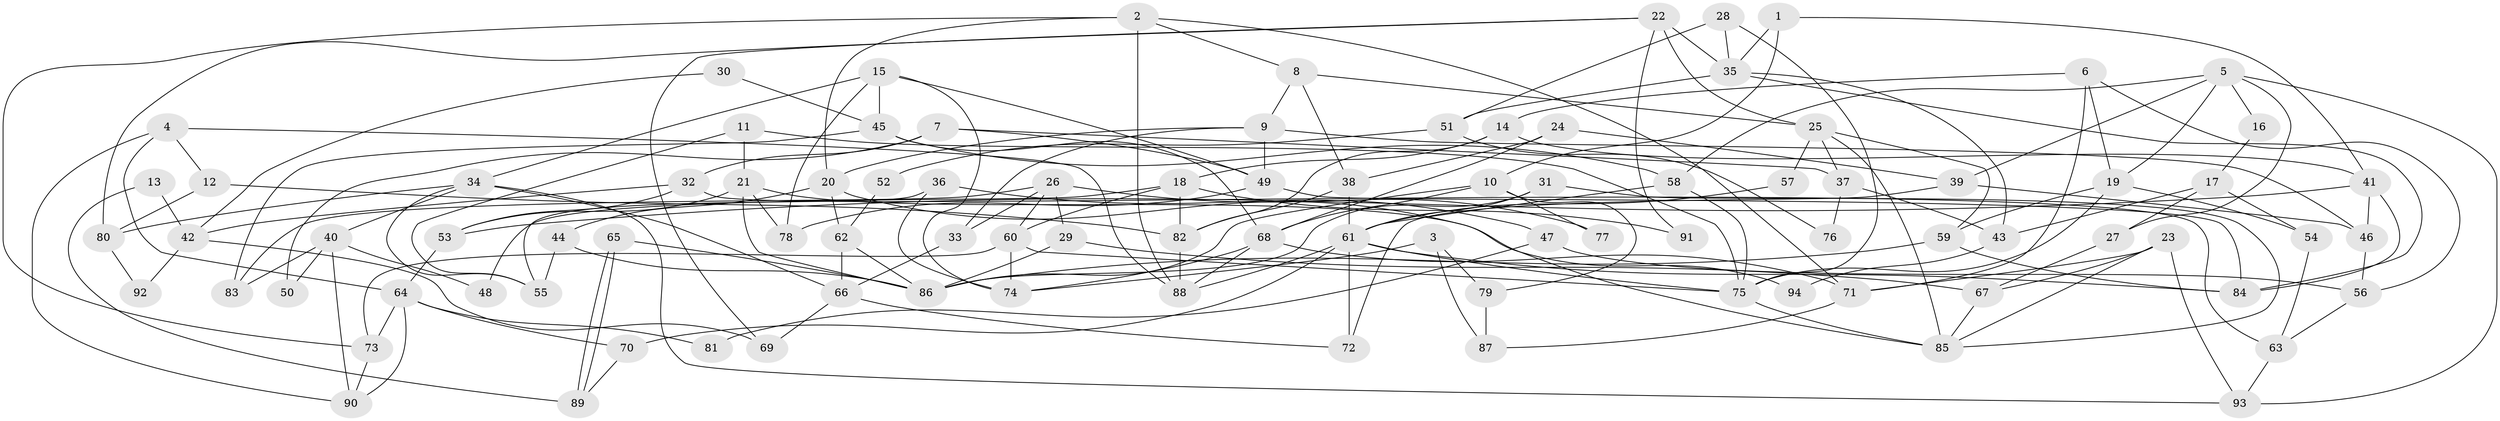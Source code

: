 // Generated by graph-tools (version 1.1) at 2025/26/03/09/25 03:26:12]
// undirected, 94 vertices, 188 edges
graph export_dot {
graph [start="1"]
  node [color=gray90,style=filled];
  1;
  2;
  3;
  4;
  5;
  6;
  7;
  8;
  9;
  10;
  11;
  12;
  13;
  14;
  15;
  16;
  17;
  18;
  19;
  20;
  21;
  22;
  23;
  24;
  25;
  26;
  27;
  28;
  29;
  30;
  31;
  32;
  33;
  34;
  35;
  36;
  37;
  38;
  39;
  40;
  41;
  42;
  43;
  44;
  45;
  46;
  47;
  48;
  49;
  50;
  51;
  52;
  53;
  54;
  55;
  56;
  57;
  58;
  59;
  60;
  61;
  62;
  63;
  64;
  65;
  66;
  67;
  68;
  69;
  70;
  71;
  72;
  73;
  74;
  75;
  76;
  77;
  78;
  79;
  80;
  81;
  82;
  83;
  84;
  85;
  86;
  87;
  88;
  89;
  90;
  91;
  92;
  93;
  94;
  1 -- 10;
  1 -- 41;
  1 -- 35;
  2 -- 8;
  2 -- 20;
  2 -- 71;
  2 -- 73;
  2 -- 88;
  3 -- 74;
  3 -- 79;
  3 -- 87;
  4 -- 88;
  4 -- 90;
  4 -- 12;
  4 -- 64;
  5 -- 19;
  5 -- 27;
  5 -- 16;
  5 -- 39;
  5 -- 58;
  5 -- 93;
  6 -- 19;
  6 -- 71;
  6 -- 14;
  6 -- 56;
  7 -- 49;
  7 -- 32;
  7 -- 37;
  7 -- 50;
  8 -- 25;
  8 -- 38;
  8 -- 9;
  9 -- 46;
  9 -- 20;
  9 -- 33;
  9 -- 49;
  10 -- 68;
  10 -- 86;
  10 -- 77;
  10 -- 79;
  11 -- 21;
  11 -- 75;
  11 -- 55;
  12 -- 80;
  12 -- 82;
  13 -- 89;
  13 -- 42;
  14 -- 82;
  14 -- 18;
  14 -- 41;
  15 -- 45;
  15 -- 34;
  15 -- 49;
  15 -- 74;
  15 -- 78;
  16 -- 17;
  17 -- 54;
  17 -- 43;
  17 -- 27;
  18 -- 82;
  18 -- 48;
  18 -- 60;
  18 -- 91;
  19 -- 59;
  19 -- 75;
  19 -- 54;
  20 -- 85;
  20 -- 44;
  20 -- 62;
  21 -- 86;
  21 -- 78;
  21 -- 53;
  21 -- 94;
  22 -- 25;
  22 -- 35;
  22 -- 69;
  22 -- 80;
  22 -- 91;
  23 -- 67;
  23 -- 71;
  23 -- 85;
  23 -- 93;
  24 -- 68;
  24 -- 39;
  24 -- 38;
  25 -- 59;
  25 -- 85;
  25 -- 37;
  25 -- 57;
  26 -- 83;
  26 -- 60;
  26 -- 29;
  26 -- 33;
  26 -- 77;
  27 -- 67;
  28 -- 75;
  28 -- 35;
  28 -- 51;
  29 -- 86;
  29 -- 67;
  30 -- 42;
  30 -- 45;
  31 -- 85;
  31 -- 61;
  31 -- 86;
  32 -- 63;
  32 -- 53;
  32 -- 42;
  33 -- 66;
  34 -- 93;
  34 -- 55;
  34 -- 40;
  34 -- 66;
  34 -- 80;
  35 -- 84;
  35 -- 43;
  35 -- 51;
  36 -- 74;
  36 -- 55;
  36 -- 47;
  37 -- 43;
  37 -- 76;
  38 -- 82;
  38 -- 61;
  39 -- 72;
  39 -- 46;
  40 -- 90;
  40 -- 48;
  40 -- 50;
  40 -- 83;
  41 -- 84;
  41 -- 46;
  41 -- 53;
  42 -- 69;
  42 -- 92;
  43 -- 94;
  44 -- 86;
  44 -- 55;
  45 -- 58;
  45 -- 68;
  45 -- 83;
  46 -- 56;
  47 -- 56;
  47 -- 81;
  49 -- 78;
  49 -- 84;
  51 -- 52;
  51 -- 76;
  52 -- 62;
  53 -- 64;
  54 -- 63;
  56 -- 63;
  57 -- 61;
  58 -- 75;
  58 -- 61;
  59 -- 86;
  59 -- 84;
  60 -- 73;
  60 -- 74;
  60 -- 75;
  61 -- 70;
  61 -- 72;
  61 -- 75;
  61 -- 84;
  61 -- 88;
  62 -- 66;
  62 -- 86;
  63 -- 93;
  64 -- 70;
  64 -- 73;
  64 -- 81;
  64 -- 90;
  65 -- 86;
  65 -- 89;
  65 -- 89;
  66 -- 69;
  66 -- 72;
  67 -- 85;
  68 -- 74;
  68 -- 88;
  68 -- 71;
  70 -- 89;
  71 -- 87;
  73 -- 90;
  75 -- 85;
  79 -- 87;
  80 -- 92;
  82 -- 88;
}
